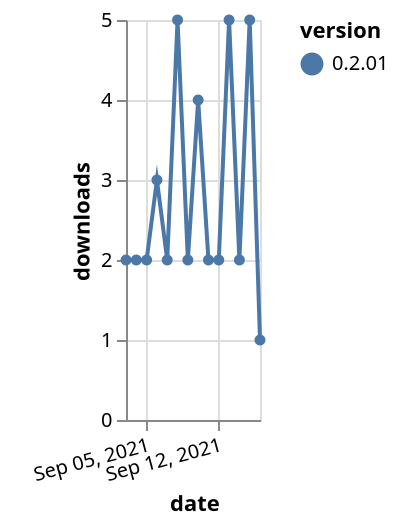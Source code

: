 {"$schema": "https://vega.github.io/schema/vega-lite/v5.json", "description": "A simple bar chart with embedded data.", "data": {"values": [{"date": "2021-09-03", "total": 3115, "delta": 2, "version": "0.2.01"}, {"date": "2021-09-04", "total": 3117, "delta": 2, "version": "0.2.01"}, {"date": "2021-09-05", "total": 3119, "delta": 2, "version": "0.2.01"}, {"date": "2021-09-06", "total": 3122, "delta": 3, "version": "0.2.01"}, {"date": "2021-09-07", "total": 3124, "delta": 2, "version": "0.2.01"}, {"date": "2021-09-08", "total": 3129, "delta": 5, "version": "0.2.01"}, {"date": "2021-09-09", "total": 3131, "delta": 2, "version": "0.2.01"}, {"date": "2021-09-10", "total": 3135, "delta": 4, "version": "0.2.01"}, {"date": "2021-09-11", "total": 3137, "delta": 2, "version": "0.2.01"}, {"date": "2021-09-12", "total": 3139, "delta": 2, "version": "0.2.01"}, {"date": "2021-09-13", "total": 3144, "delta": 5, "version": "0.2.01"}, {"date": "2021-09-14", "total": 3146, "delta": 2, "version": "0.2.01"}, {"date": "2021-09-15", "total": 3151, "delta": 5, "version": "0.2.01"}, {"date": "2021-09-16", "total": 3152, "delta": 1, "version": "0.2.01"}]}, "width": "container", "mark": {"type": "line", "point": {"filled": true}}, "encoding": {"x": {"field": "date", "type": "temporal", "timeUnit": "yearmonthdate", "title": "date", "axis": {"labelAngle": -15}}, "y": {"field": "delta", "type": "quantitative", "title": "downloads"}, "color": {"field": "version", "type": "nominal"}, "tooltip": {"field": "delta"}}}